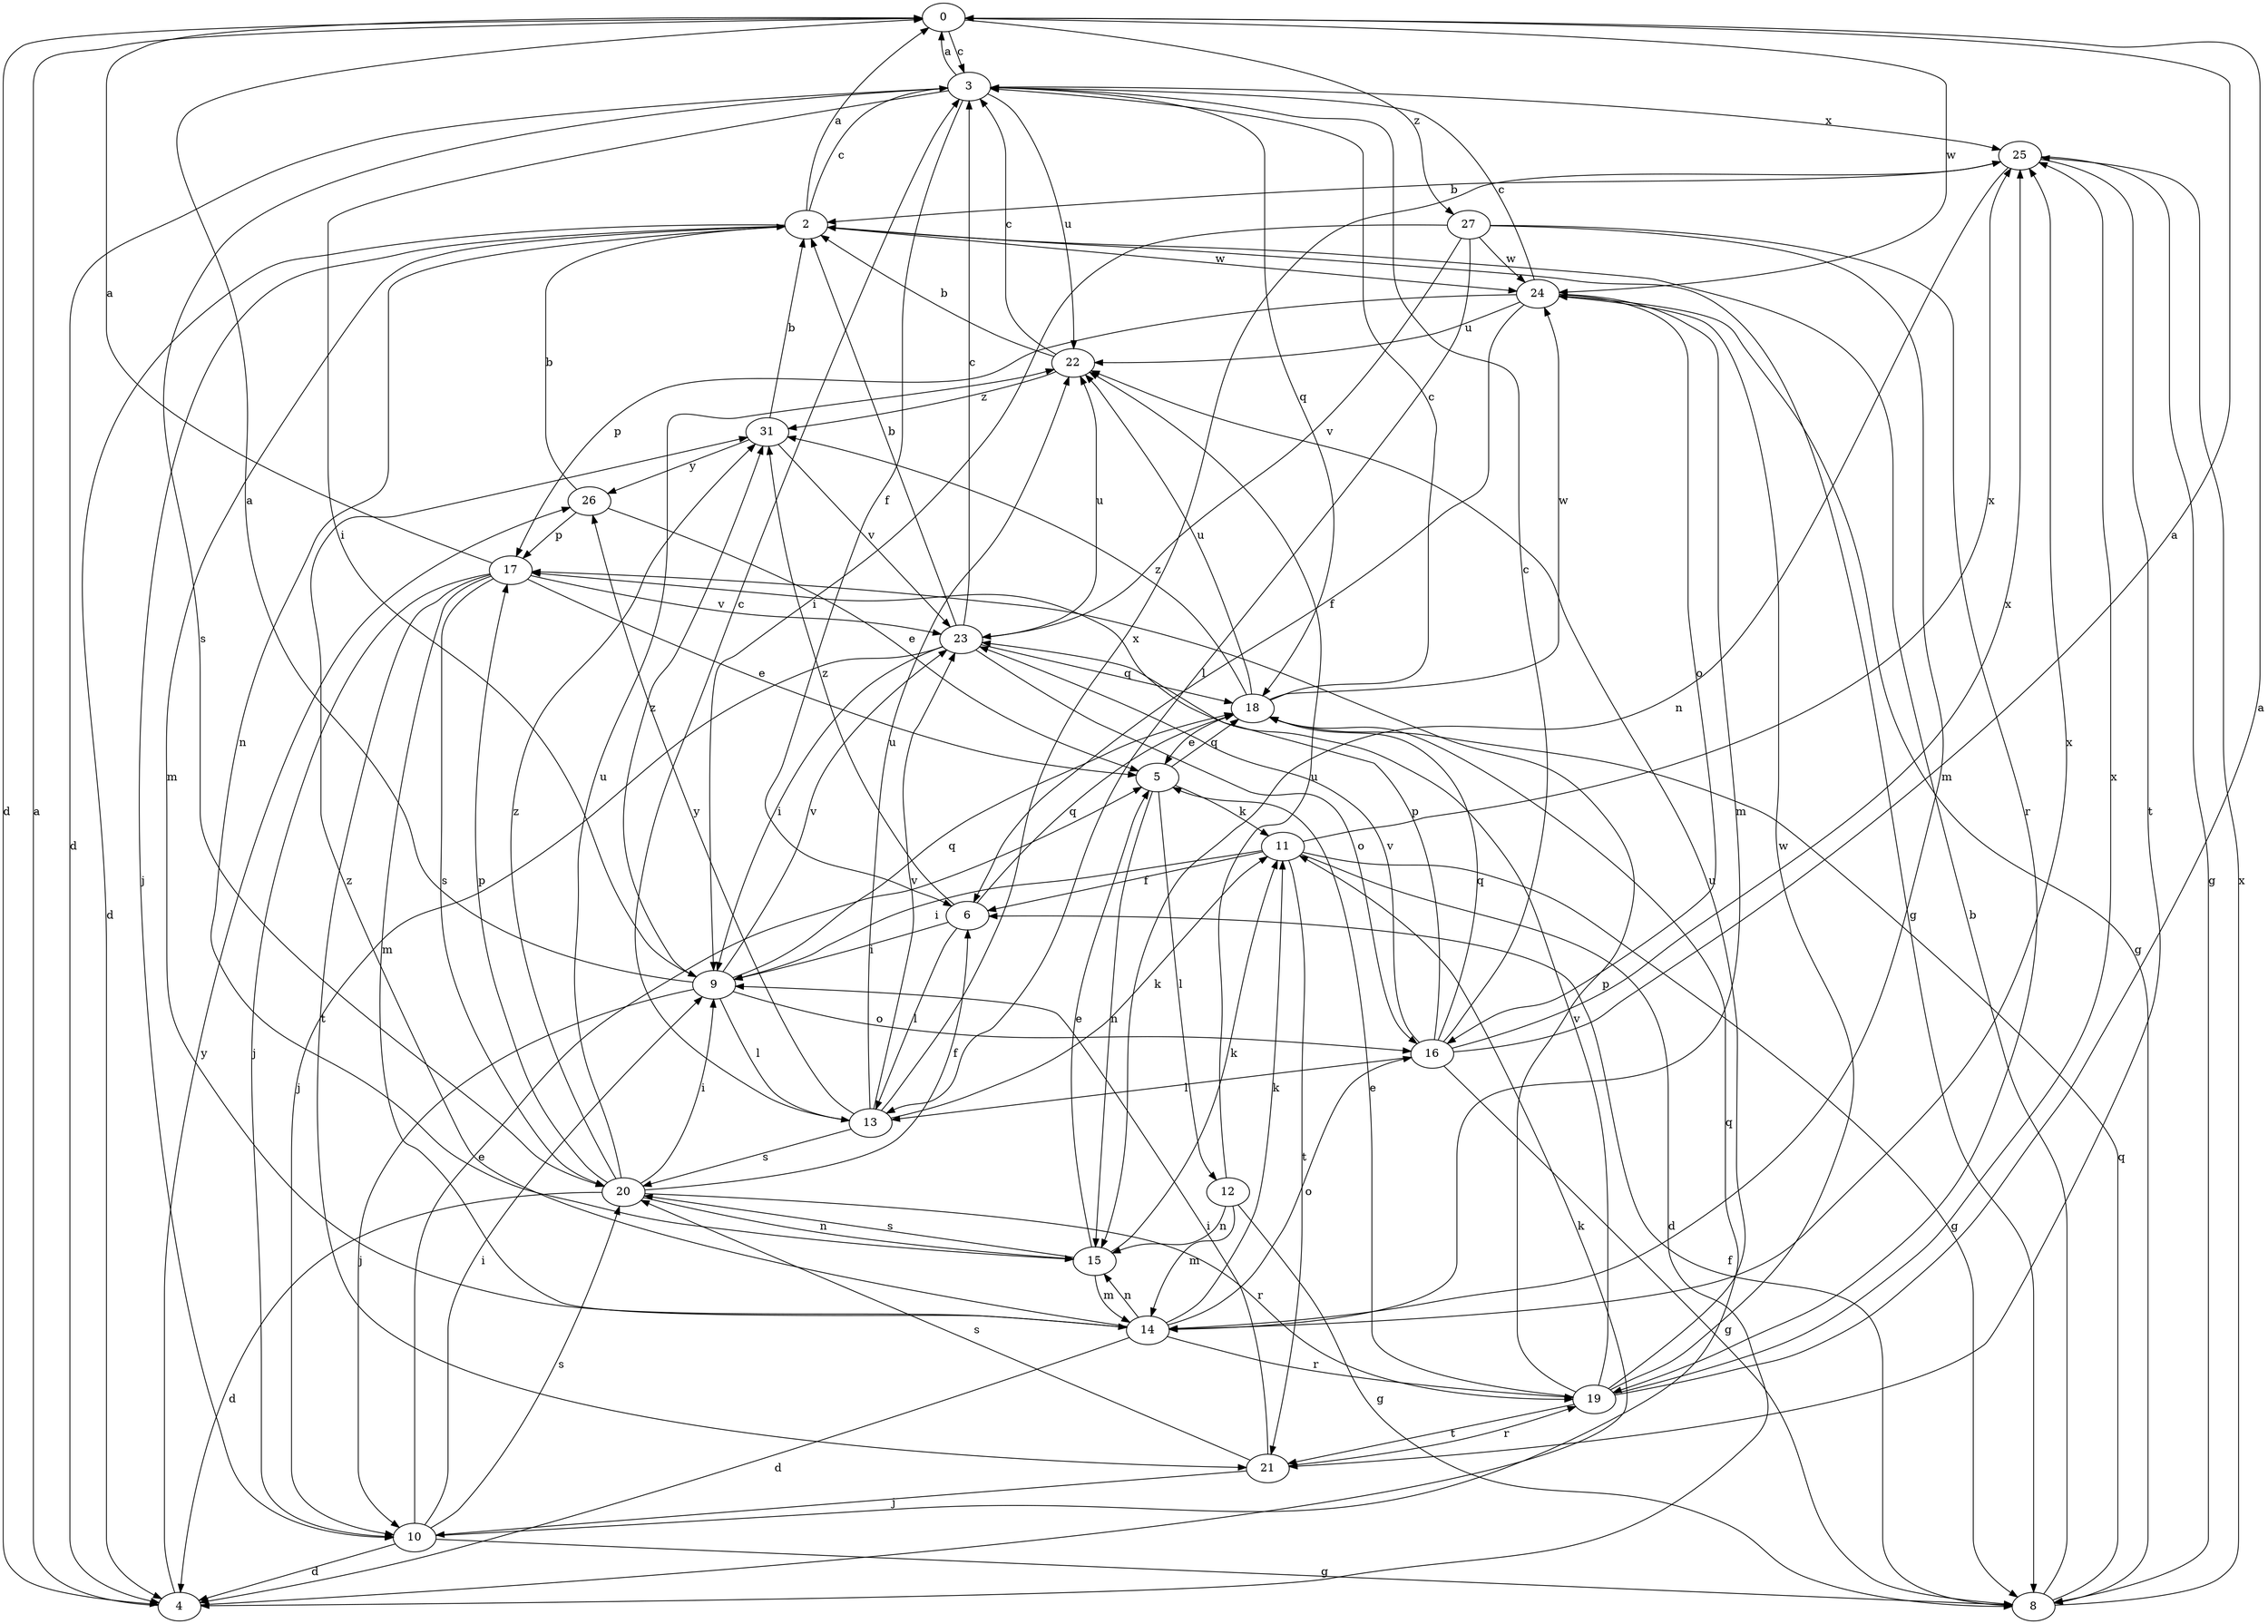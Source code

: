 strict digraph  {
0;
2;
3;
4;
5;
6;
8;
9;
10;
11;
12;
13;
14;
15;
16;
17;
18;
19;
20;
21;
22;
23;
24;
25;
26;
27;
31;
0 -> 3  [label=c];
0 -> 4  [label=d];
0 -> 24  [label=w];
0 -> 27  [label=z];
2 -> 0  [label=a];
2 -> 3  [label=c];
2 -> 4  [label=d];
2 -> 8  [label=g];
2 -> 10  [label=j];
2 -> 14  [label=m];
2 -> 15  [label=n];
2 -> 24  [label=w];
3 -> 0  [label=a];
3 -> 4  [label=d];
3 -> 6  [label=f];
3 -> 9  [label=i];
3 -> 18  [label=q];
3 -> 20  [label=s];
3 -> 22  [label=u];
3 -> 25  [label=x];
4 -> 0  [label=a];
4 -> 11  [label=k];
4 -> 26  [label=y];
5 -> 11  [label=k];
5 -> 12  [label=l];
5 -> 15  [label=n];
5 -> 18  [label=q];
6 -> 9  [label=i];
6 -> 13  [label=l];
6 -> 18  [label=q];
6 -> 31  [label=z];
8 -> 2  [label=b];
8 -> 6  [label=f];
8 -> 18  [label=q];
8 -> 25  [label=x];
9 -> 0  [label=a];
9 -> 10  [label=j];
9 -> 13  [label=l];
9 -> 16  [label=o];
9 -> 18  [label=q];
9 -> 23  [label=v];
9 -> 31  [label=z];
10 -> 4  [label=d];
10 -> 5  [label=e];
10 -> 8  [label=g];
10 -> 9  [label=i];
10 -> 18  [label=q];
10 -> 20  [label=s];
11 -> 4  [label=d];
11 -> 6  [label=f];
11 -> 8  [label=g];
11 -> 9  [label=i];
11 -> 21  [label=t];
11 -> 25  [label=x];
12 -> 8  [label=g];
12 -> 14  [label=m];
12 -> 15  [label=n];
12 -> 22  [label=u];
13 -> 3  [label=c];
13 -> 11  [label=k];
13 -> 20  [label=s];
13 -> 22  [label=u];
13 -> 23  [label=v];
13 -> 25  [label=x];
13 -> 26  [label=y];
14 -> 4  [label=d];
14 -> 11  [label=k];
14 -> 15  [label=n];
14 -> 16  [label=o];
14 -> 19  [label=r];
14 -> 25  [label=x];
14 -> 31  [label=z];
15 -> 5  [label=e];
15 -> 11  [label=k];
15 -> 14  [label=m];
15 -> 20  [label=s];
16 -> 0  [label=a];
16 -> 3  [label=c];
16 -> 8  [label=g];
16 -> 13  [label=l];
16 -> 17  [label=p];
16 -> 18  [label=q];
16 -> 23  [label=v];
16 -> 25  [label=x];
17 -> 0  [label=a];
17 -> 5  [label=e];
17 -> 10  [label=j];
17 -> 14  [label=m];
17 -> 20  [label=s];
17 -> 21  [label=t];
17 -> 23  [label=v];
18 -> 3  [label=c];
18 -> 5  [label=e];
18 -> 22  [label=u];
18 -> 24  [label=w];
18 -> 31  [label=z];
19 -> 0  [label=a];
19 -> 5  [label=e];
19 -> 17  [label=p];
19 -> 21  [label=t];
19 -> 22  [label=u];
19 -> 23  [label=v];
19 -> 24  [label=w];
19 -> 25  [label=x];
20 -> 4  [label=d];
20 -> 6  [label=f];
20 -> 9  [label=i];
20 -> 15  [label=n];
20 -> 17  [label=p];
20 -> 19  [label=r];
20 -> 22  [label=u];
20 -> 31  [label=z];
21 -> 9  [label=i];
21 -> 10  [label=j];
21 -> 19  [label=r];
21 -> 20  [label=s];
22 -> 2  [label=b];
22 -> 3  [label=c];
22 -> 31  [label=z];
23 -> 2  [label=b];
23 -> 3  [label=c];
23 -> 9  [label=i];
23 -> 10  [label=j];
23 -> 16  [label=o];
23 -> 18  [label=q];
23 -> 22  [label=u];
24 -> 3  [label=c];
24 -> 6  [label=f];
24 -> 8  [label=g];
24 -> 14  [label=m];
24 -> 16  [label=o];
24 -> 17  [label=p];
24 -> 22  [label=u];
25 -> 2  [label=b];
25 -> 8  [label=g];
25 -> 15  [label=n];
25 -> 21  [label=t];
26 -> 2  [label=b];
26 -> 5  [label=e];
26 -> 17  [label=p];
27 -> 9  [label=i];
27 -> 13  [label=l];
27 -> 14  [label=m];
27 -> 19  [label=r];
27 -> 23  [label=v];
27 -> 24  [label=w];
31 -> 2  [label=b];
31 -> 23  [label=v];
31 -> 26  [label=y];
}
